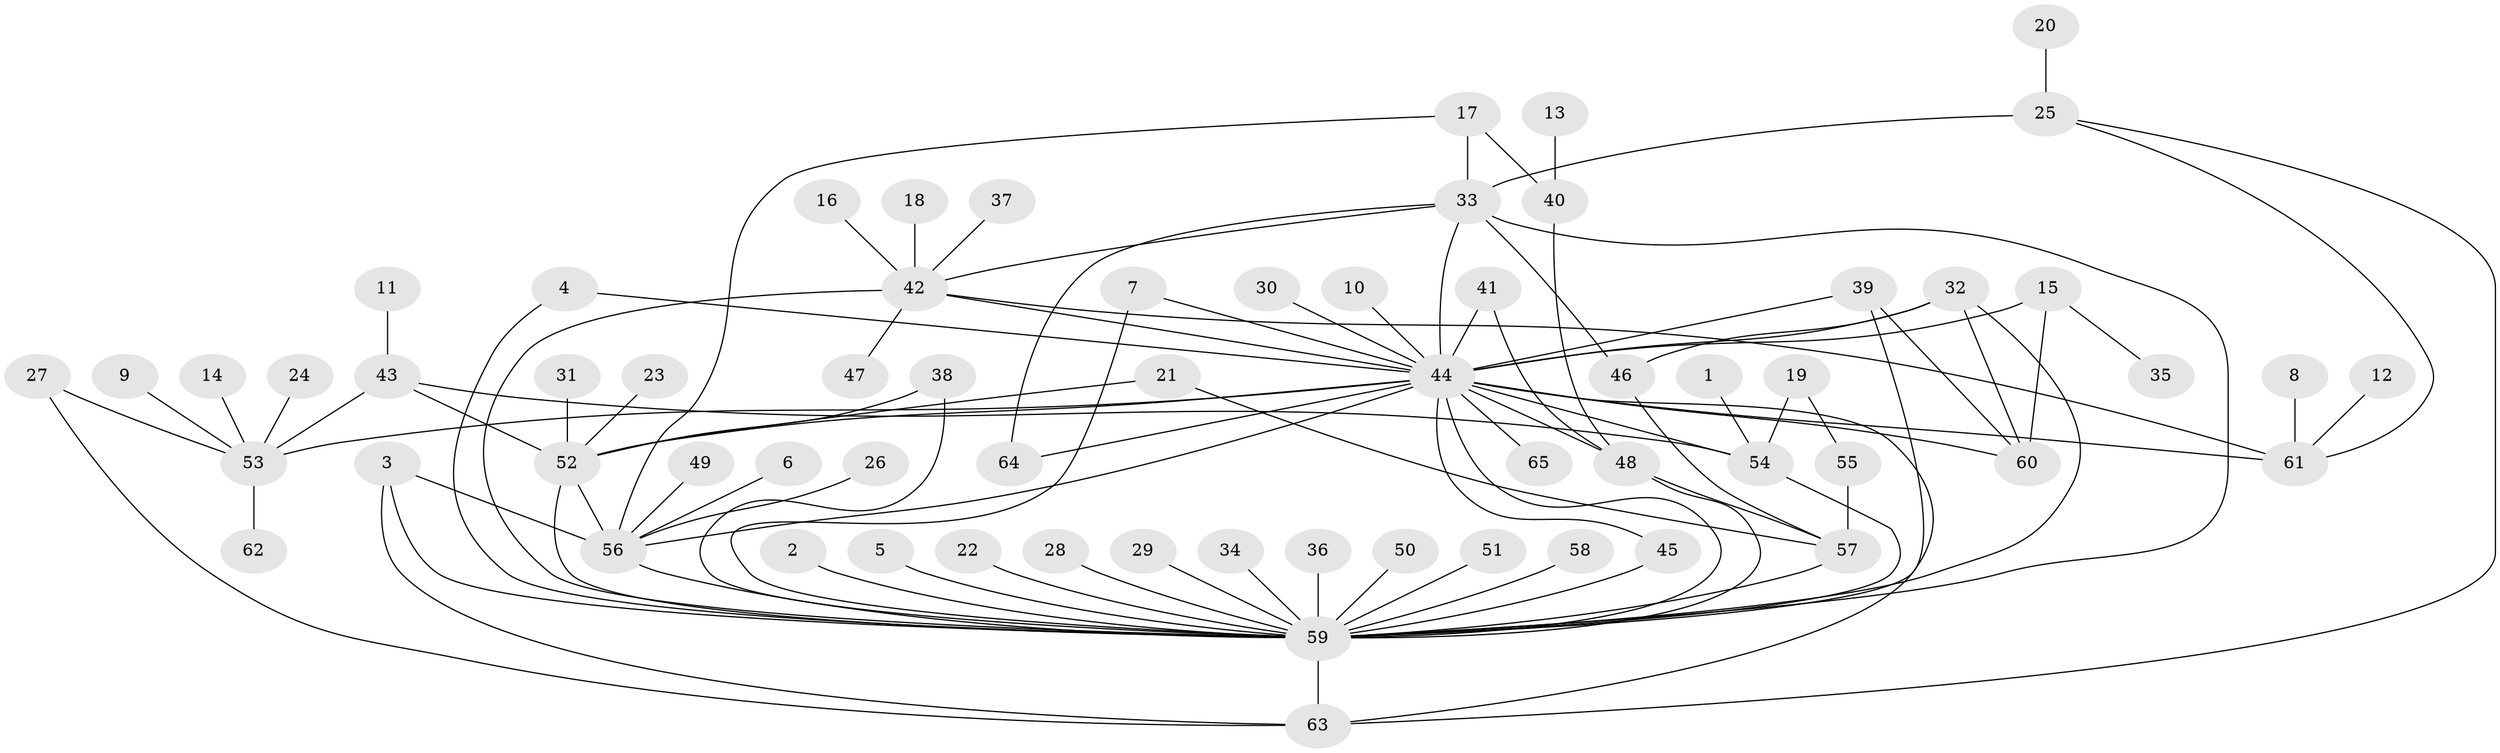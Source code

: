 // original degree distribution, {25: 0.007874015748031496, 9: 0.007874015748031496, 1: 0.4251968503937008, 3: 0.10236220472440945, 5: 0.047244094488188976, 35: 0.007874015748031496, 2: 0.23622047244094488, 8: 0.031496062992125984, 4: 0.10236220472440945, 7: 0.015748031496062992, 6: 0.015748031496062992}
// Generated by graph-tools (version 1.1) at 2025/49/03/09/25 03:49:52]
// undirected, 65 vertices, 99 edges
graph export_dot {
graph [start="1"]
  node [color=gray90,style=filled];
  1;
  2;
  3;
  4;
  5;
  6;
  7;
  8;
  9;
  10;
  11;
  12;
  13;
  14;
  15;
  16;
  17;
  18;
  19;
  20;
  21;
  22;
  23;
  24;
  25;
  26;
  27;
  28;
  29;
  30;
  31;
  32;
  33;
  34;
  35;
  36;
  37;
  38;
  39;
  40;
  41;
  42;
  43;
  44;
  45;
  46;
  47;
  48;
  49;
  50;
  51;
  52;
  53;
  54;
  55;
  56;
  57;
  58;
  59;
  60;
  61;
  62;
  63;
  64;
  65;
  1 -- 54 [weight=1.0];
  2 -- 59 [weight=1.0];
  3 -- 56 [weight=1.0];
  3 -- 59 [weight=1.0];
  3 -- 63 [weight=1.0];
  4 -- 44 [weight=1.0];
  4 -- 59 [weight=1.0];
  5 -- 59 [weight=1.0];
  6 -- 56 [weight=1.0];
  7 -- 44 [weight=1.0];
  7 -- 59 [weight=1.0];
  8 -- 61 [weight=1.0];
  9 -- 53 [weight=1.0];
  10 -- 44 [weight=1.0];
  11 -- 43 [weight=1.0];
  12 -- 61 [weight=1.0];
  13 -- 40 [weight=1.0];
  14 -- 53 [weight=1.0];
  15 -- 35 [weight=1.0];
  15 -- 44 [weight=1.0];
  15 -- 60 [weight=1.0];
  16 -- 42 [weight=1.0];
  17 -- 33 [weight=1.0];
  17 -- 40 [weight=1.0];
  17 -- 56 [weight=1.0];
  18 -- 42 [weight=1.0];
  19 -- 54 [weight=1.0];
  19 -- 55 [weight=1.0];
  20 -- 25 [weight=1.0];
  21 -- 52 [weight=1.0];
  21 -- 57 [weight=1.0];
  22 -- 59 [weight=1.0];
  23 -- 52 [weight=1.0];
  24 -- 53 [weight=1.0];
  25 -- 33 [weight=2.0];
  25 -- 61 [weight=1.0];
  25 -- 63 [weight=1.0];
  26 -- 56 [weight=1.0];
  27 -- 53 [weight=1.0];
  27 -- 63 [weight=1.0];
  28 -- 59 [weight=1.0];
  29 -- 59 [weight=1.0];
  30 -- 44 [weight=1.0];
  31 -- 52 [weight=1.0];
  32 -- 44 [weight=1.0];
  32 -- 46 [weight=1.0];
  32 -- 59 [weight=2.0];
  32 -- 60 [weight=1.0];
  33 -- 42 [weight=1.0];
  33 -- 44 [weight=1.0];
  33 -- 46 [weight=1.0];
  33 -- 59 [weight=1.0];
  33 -- 64 [weight=1.0];
  34 -- 59 [weight=1.0];
  36 -- 59 [weight=1.0];
  37 -- 42 [weight=1.0];
  38 -- 52 [weight=1.0];
  38 -- 59 [weight=1.0];
  39 -- 44 [weight=1.0];
  39 -- 59 [weight=1.0];
  39 -- 60 [weight=1.0];
  40 -- 48 [weight=1.0];
  41 -- 44 [weight=2.0];
  41 -- 48 [weight=1.0];
  42 -- 44 [weight=1.0];
  42 -- 47 [weight=1.0];
  42 -- 59 [weight=2.0];
  42 -- 61 [weight=1.0];
  43 -- 52 [weight=1.0];
  43 -- 53 [weight=1.0];
  43 -- 54 [weight=1.0];
  44 -- 45 [weight=1.0];
  44 -- 48 [weight=2.0];
  44 -- 52 [weight=1.0];
  44 -- 53 [weight=1.0];
  44 -- 54 [weight=1.0];
  44 -- 56 [weight=1.0];
  44 -- 59 [weight=3.0];
  44 -- 60 [weight=1.0];
  44 -- 61 [weight=1.0];
  44 -- 63 [weight=1.0];
  44 -- 64 [weight=1.0];
  44 -- 65 [weight=1.0];
  45 -- 59 [weight=1.0];
  46 -- 57 [weight=1.0];
  48 -- 57 [weight=1.0];
  48 -- 59 [weight=2.0];
  49 -- 56 [weight=1.0];
  50 -- 59 [weight=1.0];
  51 -- 59 [weight=1.0];
  52 -- 56 [weight=2.0];
  52 -- 59 [weight=1.0];
  53 -- 62 [weight=1.0];
  54 -- 59 [weight=1.0];
  55 -- 57 [weight=1.0];
  56 -- 59 [weight=2.0];
  57 -- 59 [weight=1.0];
  58 -- 59 [weight=1.0];
  59 -- 63 [weight=2.0];
}

